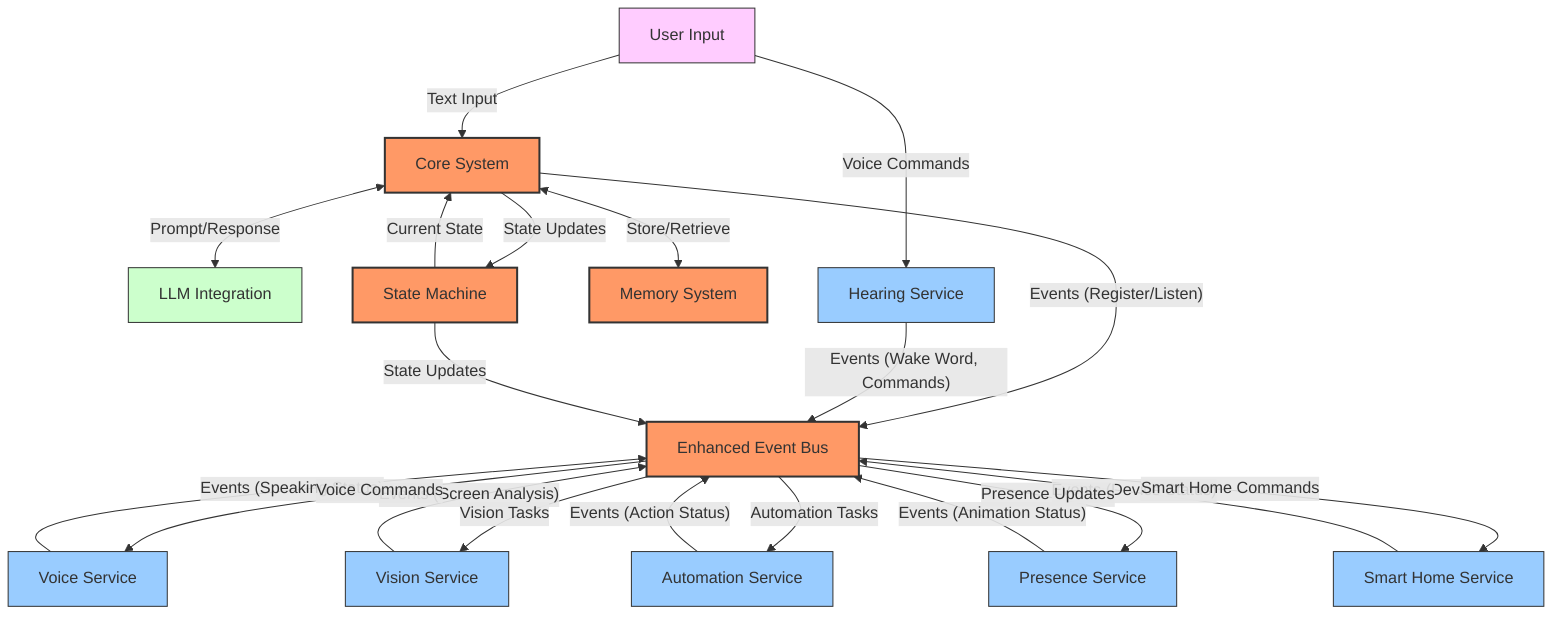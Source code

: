 graph TB
    User[User Input]
    LLM[LLM Integration]
    Core[Core System]
    Event[Enhanced Event Bus]
    State[State Machine]
    Memory[Memory System]

    Voice[Voice Service]
    Vision[Vision Service]
    Hearing[Hearing Service]
    Automation[Automation Service]
    Presence[Presence Service]
    SmartHome[Smart Home Service]

    %% User interaction paths
    User -->|Voice Commands| Hearing
    User -->|Text Input| Core

    %% Core connections
    Core -->|"Events (Register/Listen)"| Event
    Core -->|"State Updates"| State
    Core <-->|"Store/Retrieve"| Memory
    Core <-->|"Prompt/Response"| LLM

    %% Service connections to event bus
    Hearing -->|"Events (Wake Word, Commands)"| Event
    Voice -->|"Events (Speaking Status)"| Event
    Vision -->|"Events (Screen Analysis)"| Event
    Automation -->|"Events (Action Status)"| Event
    Presence -->|"Events (Animation Status)"| Event
    SmartHome -->|"Events (Device Status)"| Event

    %% Event system distributes to services
    Event -->|"Voice Commands"| Voice
    Event -->|"Vision Tasks"| Vision
    Event -->|"Automation Tasks"| Automation
    Event -->|"Presence Updates"| Presence
    Event -->|"Smart Home Commands"| SmartHome

    %% State machine connections
    State -->|"Current State"| Core
    State -->|"State Updates"| Event

    %% Style definitions
    classDef core fill:#f96,stroke:#333,stroke-width:2px;
    classDef service fill:#9cf,stroke:#333,stroke-width:1px;
    classDef user fill:#fcf,stroke:#333,stroke-width:1px;
    classDef infrastructure fill:#cfc,stroke:#333,stroke-width:1px;

    class Core,State,Event,Memory core;
    class Voice,Vision,Hearing,Automation,Presence,SmartHome service;
    class User user;
    class LLM infrastructure;